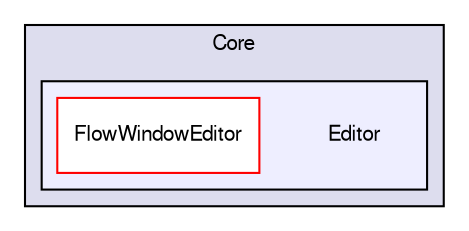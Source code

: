 digraph "Editor" {
  compound=true
  node [ fontsize="10", fontname="FreeSans"];
  edge [ labelfontsize="10", labelfontname="FreeSans"];
  subgraph clusterdir_052648f5ed64cd022673d1e51b5fe592 {
    graph [ bgcolor="#ddddee", pencolor="black", label="Core" fontname="FreeSans", fontsize="10", URL="dir_052648f5ed64cd022673d1e51b5fe592.html"]
  subgraph clusterdir_8054722468a5767d77fe2686200a126c {
    graph [ bgcolor="#eeeeff", pencolor="black", label="" URL="dir_8054722468a5767d77fe2686200a126c.html"];
    dir_8054722468a5767d77fe2686200a126c [shape=plaintext label="Editor"];
    dir_6ad3b6e37947a3c6c16ff9abd24d99a1 [shape=box label="FlowWindowEditor" color="red" fillcolor="white" style="filled" URL="dir_6ad3b6e37947a3c6c16ff9abd24d99a1.html"];
  }
  }
}
